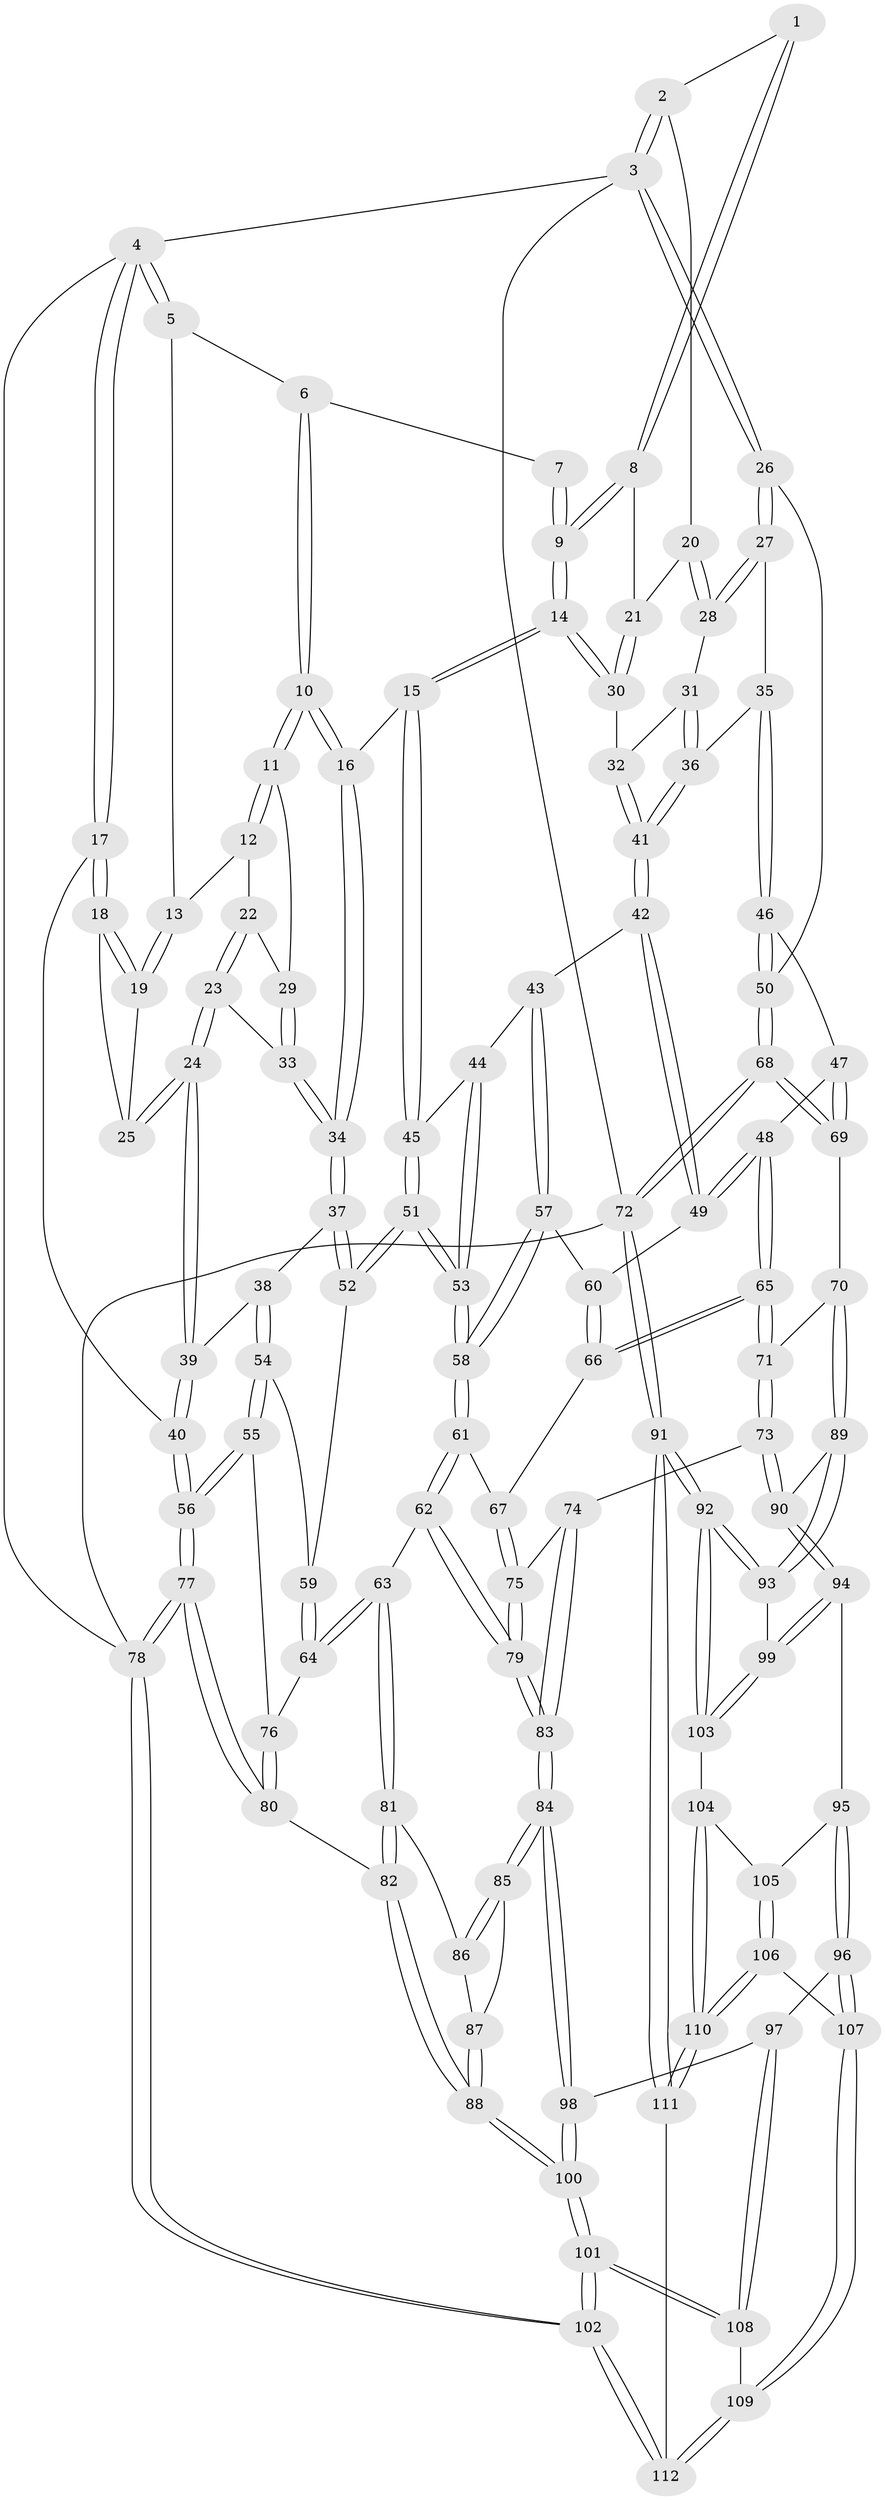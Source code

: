 // coarse degree distribution, {4: 0.4090909090909091, 11: 0.022727272727272728, 6: 0.06818181818181818, 5: 0.18181818181818182, 3: 0.22727272727272727, 7: 0.06818181818181818, 2: 0.022727272727272728}
// Generated by graph-tools (version 1.1) at 2025/21/03/04/25 18:21:34]
// undirected, 112 vertices, 277 edges
graph export_dot {
graph [start="1"]
  node [color=gray90,style=filled];
  1 [pos="+0.5478181288018564+0"];
  2 [pos="+0.8094915445050208+0"];
  3 [pos="+1+0"];
  4 [pos="+0+0"];
  5 [pos="+0.1977711252702042+0"];
  6 [pos="+0.31024372346090334+0"];
  7 [pos="+0.4271831836024183+0"];
  8 [pos="+0.5523051479989594+0.04434692199871703"];
  9 [pos="+0.5061000667512814+0.11274099233811745"];
  10 [pos="+0.3461474334730788+0.05625680457295554"];
  11 [pos="+0.29804247456962835+0.06609198489805049"];
  12 [pos="+0.1907033492275112+0.03188105486042873"];
  13 [pos="+0.167749786972132+0"];
  14 [pos="+0.4912046684170849+0.1613308115219055"];
  15 [pos="+0.4809128906096426+0.1690276740561783"];
  16 [pos="+0.39129483159076217+0.1554222314284888"];
  17 [pos="+0+0.05736868477267658"];
  18 [pos="+0+0.07185788963838141"];
  19 [pos="+0.1067321346122351+0.039633538567411995"];
  20 [pos="+0.8038039630405331+0"];
  21 [pos="+0.6845025228138567+0.013174375365709977"];
  22 [pos="+0.1928137882417292+0.04925492331501373"];
  23 [pos="+0.16457665320362386+0.1424269132901282"];
  24 [pos="+0.14589338026940388+0.14782879870075938"];
  25 [pos="+0.12407844980353128+0.12248802894272467"];
  26 [pos="+1+0.1818345916609277"];
  27 [pos="+0.9565457346422775+0.15697191731397667"];
  28 [pos="+0.8459184414015978+0"];
  29 [pos="+0.26077214297162976+0.07475383275127999"];
  30 [pos="+0.6694406395053197+0.14621719870367852"];
  31 [pos="+0.780118791489786+0.1485528367406948"];
  32 [pos="+0.6877324634962925+0.1620007712293363"];
  33 [pos="+0.1691055890941275+0.14304343021507107"];
  34 [pos="+0.32687261532345874+0.20981726670748818"];
  35 [pos="+0.8762561469062733+0.21075593491465666"];
  36 [pos="+0.8647256508654532+0.20911519072405918"];
  37 [pos="+0.2816764535845909+0.32211983424082347"];
  38 [pos="+0.18768550201791043+0.2979719854760619"];
  39 [pos="+0.10623544356298215+0.2221866201712655"];
  40 [pos="+0+0.32030677585635275"];
  41 [pos="+0.7053377240798603+0.31967711380663844"];
  42 [pos="+0.702509219653729+0.3306330894977582"];
  43 [pos="+0.5953350275599046+0.3132861511643606"];
  44 [pos="+0.5087120106213889+0.2415624093457902"];
  45 [pos="+0.4845935756306902+0.1805425113635773"];
  46 [pos="+0.8948893442692156+0.3492339772649081"];
  47 [pos="+0.8355488905506594+0.42335819922026235"];
  48 [pos="+0.7724453986310632+0.43157221236918275"];
  49 [pos="+0.724080734296571+0.37971043697598394"];
  50 [pos="+1+0.3049429458284534"];
  51 [pos="+0.36852503954863197+0.4057465037201459"];
  52 [pos="+0.29278432584449965+0.3626420111361731"];
  53 [pos="+0.43322567330505335+0.450607450495378"];
  54 [pos="+0.020455279328695408+0.45265775180589773"];
  55 [pos="+0.004101230613492391+0.45961233932196977"];
  56 [pos="+0+0.4068828876999346"];
  57 [pos="+0.51674364577599+0.4370761951005531"];
  58 [pos="+0.45152265374406875+0.47897819777065836"];
  59 [pos="+0.2491517237434764+0.41332132664464394"];
  60 [pos="+0.6226173136516125+0.4257938344707238"];
  61 [pos="+0.45195756026171247+0.4837199689925194"];
  62 [pos="+0.39905878863780736+0.5873676690299618"];
  63 [pos="+0.2699015107425867+0.6162636102239512"];
  64 [pos="+0.23525980062533658+0.554033844589639"];
  65 [pos="+0.7194431360021469+0.5749445579478366"];
  66 [pos="+0.6011818311642536+0.5391124582159523"];
  67 [pos="+0.5606135515674421+0.5351161343302377"];
  68 [pos="+1+0.5921019047381777"];
  69 [pos="+1+0.5960368461828176"];
  70 [pos="+0.972581206815991+0.6433297962095966"];
  71 [pos="+0.7258127745111503+0.6055674322173347"];
  72 [pos="+1+1"];
  73 [pos="+0.7026160483586527+0.6762098520734733"];
  74 [pos="+0.6121604907751611+0.6929562016252037"];
  75 [pos="+0.5592294287617953+0.6075877642646464"];
  76 [pos="+0.026219075981917313+0.4829583324504195"];
  77 [pos="+0+1"];
  78 [pos="+0+1"];
  79 [pos="+0.45700952410317736+0.6878712677005017"];
  80 [pos="+0.1333645265583845+0.7245218967468038"];
  81 [pos="+0.24219038186671238+0.6582098587295924"];
  82 [pos="+0.1639214018300547+0.7199004816174672"];
  83 [pos="+0.4831730371815071+0.7522242714809894"];
  84 [pos="+0.47292412520351385+0.7942037681756"];
  85 [pos="+0.4130697362351512+0.784212070399897"];
  86 [pos="+0.31471107449427715+0.7312594535717164"];
  87 [pos="+0.3036820302800601+0.8059653718698973"];
  88 [pos="+0.2586633569606987+0.8315013847059955"];
  89 [pos="+0.8880490664074527+0.7693396858385197"];
  90 [pos="+0.7286025351388091+0.7421101850365758"];
  91 [pos="+1+1"];
  92 [pos="+1+1"];
  93 [pos="+0.9030389542762568+0.8416192834150116"];
  94 [pos="+0.7233627789491748+0.7647385499077796"];
  95 [pos="+0.7230037027347769+0.7660352748094698"];
  96 [pos="+0.5660775937246836+0.8545023540690717"];
  97 [pos="+0.49019322924088915+0.8188032266830892"];
  98 [pos="+0.47310585759609425+0.7951955893648615"];
  99 [pos="+0.8514542523781444+0.8577950165950115"];
  100 [pos="+0.2829469904835903+0.9533081110970294"];
  101 [pos="+0.27996957625854835+0.9630793935821748"];
  102 [pos="+0.12862589453747716+1"];
  103 [pos="+0.7724873464536437+0.8904782146145731"];
  104 [pos="+0.7604820568007531+0.8903076597559348"];
  105 [pos="+0.7333230958834726+0.8486729561172961"];
  106 [pos="+0.6110079242673184+0.9110171048210631"];
  107 [pos="+0.6093387792964523+0.909458594230587"];
  108 [pos="+0.4751069632898857+0.9447980045213031"];
  109 [pos="+0.4873070895739491+0.99218892515265"];
  110 [pos="+0.6857850724346529+1"];
  111 [pos="+0.6906389082357229+1"];
  112 [pos="+0.5058676290806928+1"];
  1 -- 2;
  1 -- 8;
  1 -- 8;
  2 -- 3;
  2 -- 3;
  2 -- 20;
  3 -- 4;
  3 -- 26;
  3 -- 26;
  3 -- 72;
  4 -- 5;
  4 -- 5;
  4 -- 17;
  4 -- 17;
  4 -- 78;
  5 -- 6;
  5 -- 13;
  6 -- 7;
  6 -- 10;
  6 -- 10;
  7 -- 9;
  7 -- 9;
  8 -- 9;
  8 -- 9;
  8 -- 21;
  9 -- 14;
  9 -- 14;
  10 -- 11;
  10 -- 11;
  10 -- 16;
  10 -- 16;
  11 -- 12;
  11 -- 12;
  11 -- 29;
  12 -- 13;
  12 -- 22;
  13 -- 19;
  13 -- 19;
  14 -- 15;
  14 -- 15;
  14 -- 30;
  14 -- 30;
  15 -- 16;
  15 -- 45;
  15 -- 45;
  16 -- 34;
  16 -- 34;
  17 -- 18;
  17 -- 18;
  17 -- 40;
  18 -- 19;
  18 -- 19;
  18 -- 25;
  19 -- 25;
  20 -- 21;
  20 -- 28;
  20 -- 28;
  21 -- 30;
  21 -- 30;
  22 -- 23;
  22 -- 23;
  22 -- 29;
  23 -- 24;
  23 -- 24;
  23 -- 33;
  24 -- 25;
  24 -- 25;
  24 -- 39;
  24 -- 39;
  26 -- 27;
  26 -- 27;
  26 -- 50;
  27 -- 28;
  27 -- 28;
  27 -- 35;
  28 -- 31;
  29 -- 33;
  29 -- 33;
  30 -- 32;
  31 -- 32;
  31 -- 36;
  31 -- 36;
  32 -- 41;
  32 -- 41;
  33 -- 34;
  33 -- 34;
  34 -- 37;
  34 -- 37;
  35 -- 36;
  35 -- 46;
  35 -- 46;
  36 -- 41;
  36 -- 41;
  37 -- 38;
  37 -- 52;
  37 -- 52;
  38 -- 39;
  38 -- 54;
  38 -- 54;
  39 -- 40;
  39 -- 40;
  40 -- 56;
  40 -- 56;
  41 -- 42;
  41 -- 42;
  42 -- 43;
  42 -- 49;
  42 -- 49;
  43 -- 44;
  43 -- 57;
  43 -- 57;
  44 -- 45;
  44 -- 53;
  44 -- 53;
  45 -- 51;
  45 -- 51;
  46 -- 47;
  46 -- 50;
  46 -- 50;
  47 -- 48;
  47 -- 69;
  47 -- 69;
  48 -- 49;
  48 -- 49;
  48 -- 65;
  48 -- 65;
  49 -- 60;
  50 -- 68;
  50 -- 68;
  51 -- 52;
  51 -- 52;
  51 -- 53;
  51 -- 53;
  52 -- 59;
  53 -- 58;
  53 -- 58;
  54 -- 55;
  54 -- 55;
  54 -- 59;
  55 -- 56;
  55 -- 56;
  55 -- 76;
  56 -- 77;
  56 -- 77;
  57 -- 58;
  57 -- 58;
  57 -- 60;
  58 -- 61;
  58 -- 61;
  59 -- 64;
  59 -- 64;
  60 -- 66;
  60 -- 66;
  61 -- 62;
  61 -- 62;
  61 -- 67;
  62 -- 63;
  62 -- 79;
  62 -- 79;
  63 -- 64;
  63 -- 64;
  63 -- 81;
  63 -- 81;
  64 -- 76;
  65 -- 66;
  65 -- 66;
  65 -- 71;
  65 -- 71;
  66 -- 67;
  67 -- 75;
  67 -- 75;
  68 -- 69;
  68 -- 69;
  68 -- 72;
  68 -- 72;
  69 -- 70;
  70 -- 71;
  70 -- 89;
  70 -- 89;
  71 -- 73;
  71 -- 73;
  72 -- 91;
  72 -- 91;
  72 -- 78;
  73 -- 74;
  73 -- 90;
  73 -- 90;
  74 -- 75;
  74 -- 83;
  74 -- 83;
  75 -- 79;
  75 -- 79;
  76 -- 80;
  76 -- 80;
  77 -- 78;
  77 -- 78;
  77 -- 80;
  77 -- 80;
  78 -- 102;
  78 -- 102;
  79 -- 83;
  79 -- 83;
  80 -- 82;
  81 -- 82;
  81 -- 82;
  81 -- 86;
  82 -- 88;
  82 -- 88;
  83 -- 84;
  83 -- 84;
  84 -- 85;
  84 -- 85;
  84 -- 98;
  84 -- 98;
  85 -- 86;
  85 -- 86;
  85 -- 87;
  86 -- 87;
  87 -- 88;
  87 -- 88;
  88 -- 100;
  88 -- 100;
  89 -- 90;
  89 -- 93;
  89 -- 93;
  90 -- 94;
  90 -- 94;
  91 -- 92;
  91 -- 92;
  91 -- 111;
  91 -- 111;
  92 -- 93;
  92 -- 93;
  92 -- 103;
  92 -- 103;
  93 -- 99;
  94 -- 95;
  94 -- 99;
  94 -- 99;
  95 -- 96;
  95 -- 96;
  95 -- 105;
  96 -- 97;
  96 -- 107;
  96 -- 107;
  97 -- 98;
  97 -- 108;
  97 -- 108;
  98 -- 100;
  98 -- 100;
  99 -- 103;
  99 -- 103;
  100 -- 101;
  100 -- 101;
  101 -- 102;
  101 -- 102;
  101 -- 108;
  101 -- 108;
  102 -- 112;
  102 -- 112;
  103 -- 104;
  104 -- 105;
  104 -- 110;
  104 -- 110;
  105 -- 106;
  105 -- 106;
  106 -- 107;
  106 -- 110;
  106 -- 110;
  107 -- 109;
  107 -- 109;
  108 -- 109;
  109 -- 112;
  109 -- 112;
  110 -- 111;
  110 -- 111;
  111 -- 112;
}

